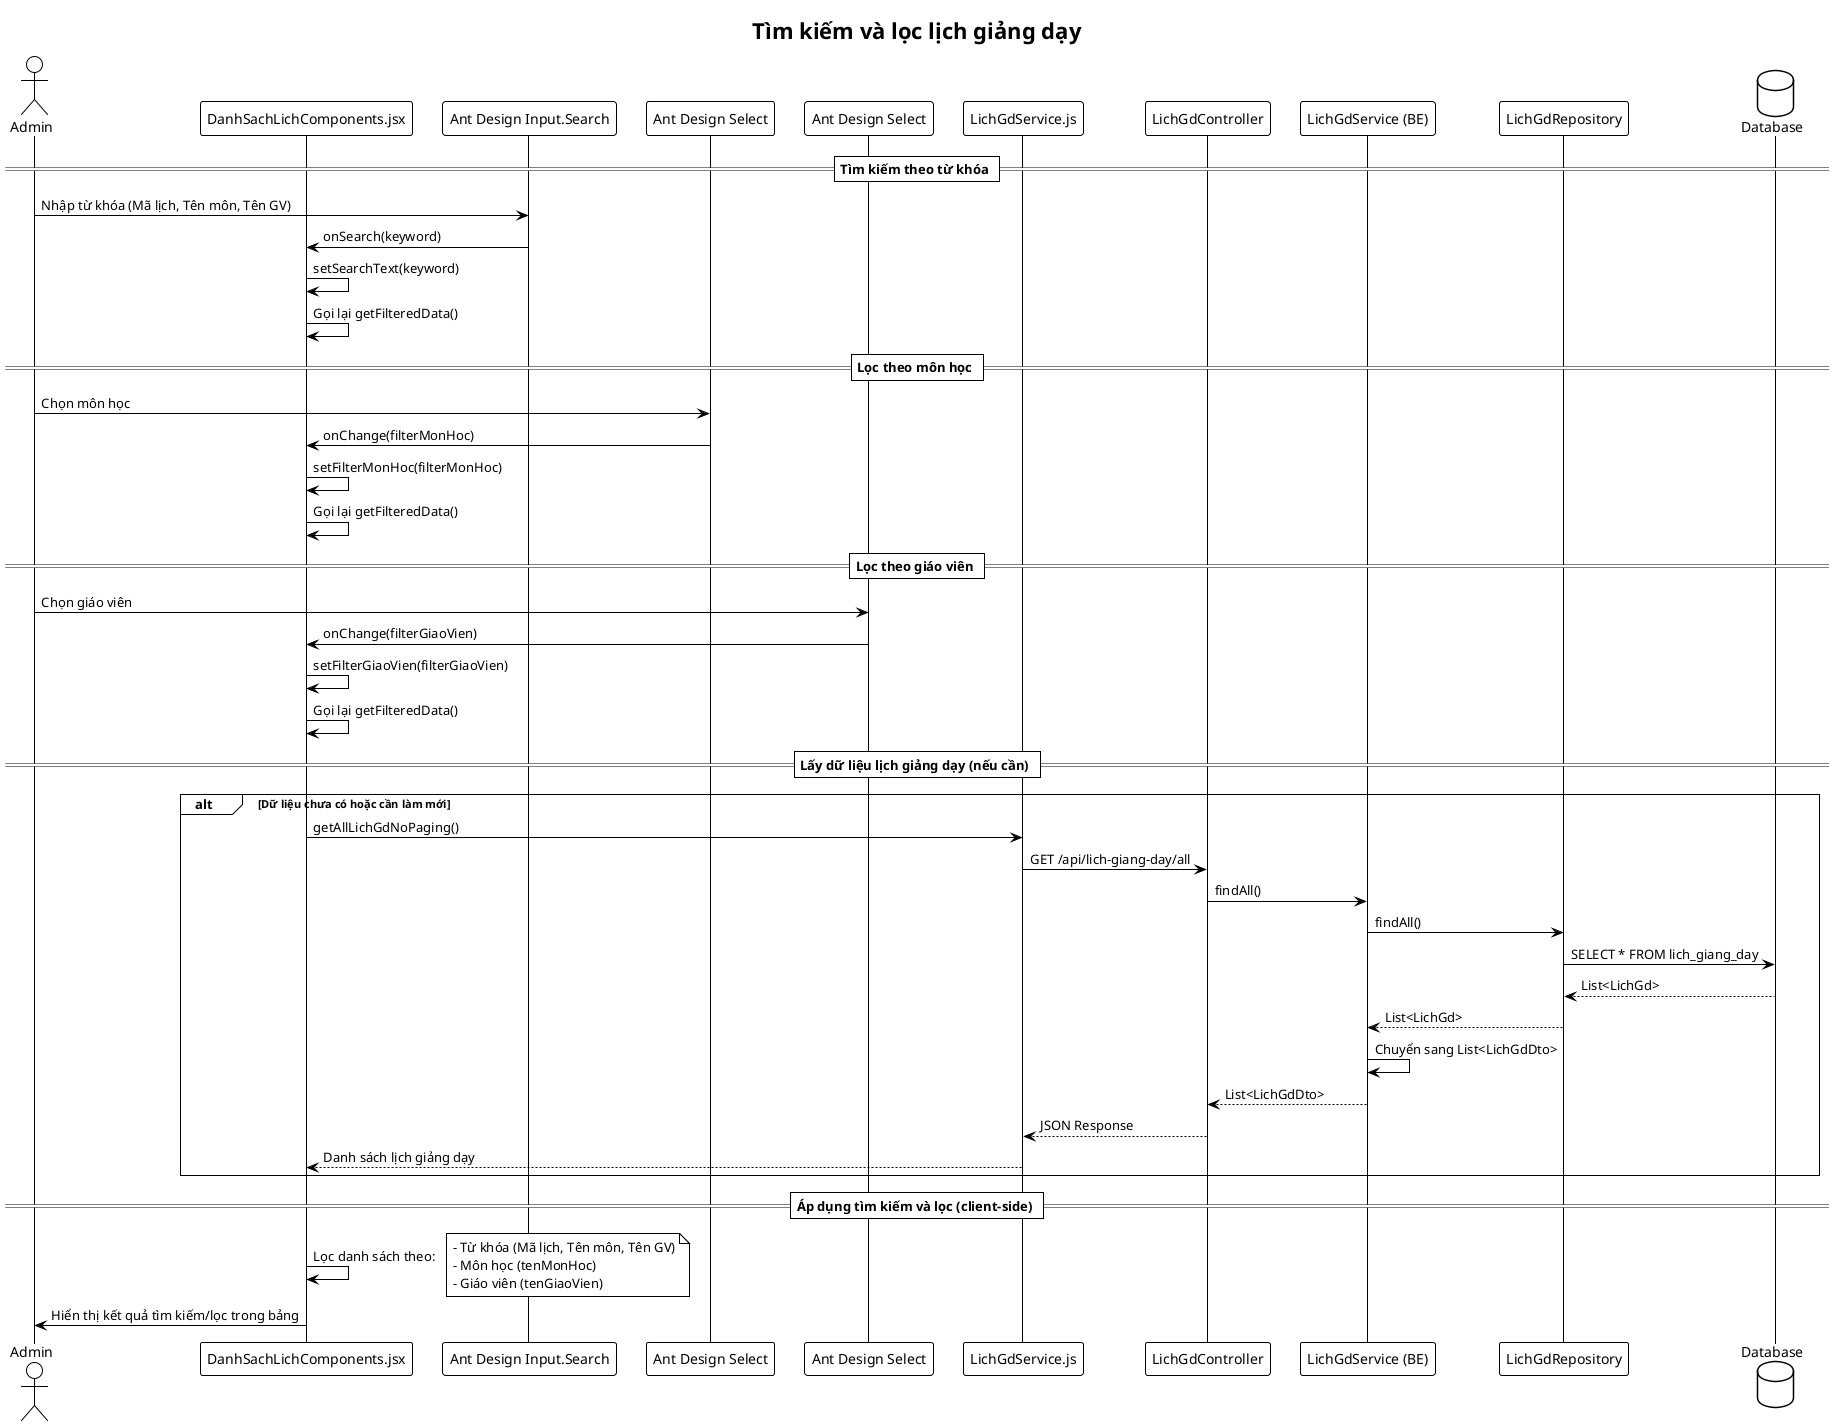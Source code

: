 @startuml
!theme plain
title Tìm kiếm và lọc lịch giảng dạy

actor "Admin" as admin
participant "DanhSachLichComponents.jsx" as component
participant "Ant Design Input.Search" as searchInput
participant "Ant Design Select" as selectMonHoc
participant "Ant Design Select" as selectGiaoVien
participant "LichGdService.js" as lichGdService
participant "LichGdController" as controller
participant "LichGdService (BE)" as service
participant "LichGdRepository" as repository
database "Database" as db

== Tìm kiếm theo từ khóa ==
admin -> searchInput: Nhập từ khóa (Mã lịch, Tên môn, Tên GV)
searchInput -> component: onSearch(keyword)
component -> component: setSearchText(keyword)
component -> component: Gọi lại getFilteredData()

== Lọc theo môn học ==
admin -> selectMonHoc: Chọn môn học
selectMonHoc -> component: onChange(filterMonHoc)
component -> component: setFilterMonHoc(filterMonHoc)
component -> component: Gọi lại getFilteredData()

== Lọc theo giáo viên ==
admin -> selectGiaoVien: Chọn giáo viên
selectGiaoVien -> component: onChange(filterGiaoVien)
component -> component: setFilterGiaoVien(filterGiaoVien)
component -> component: Gọi lại getFilteredData()

== Lấy dữ liệu lịch giảng dạy (nếu cần) ==
alt Dữ liệu chưa có hoặc cần làm mới
    component -> lichGdService: getAllLichGdNoPaging()
    lichGdService -> controller: GET /api/lich-giang-day/all
    controller -> service: findAll()
    service -> repository: findAll()
    repository -> db: SELECT * FROM lich_giang_day
    db --> repository: List<LichGd>
    repository --> service: List<LichGd>
    service -> service: Chuyển sang List<LichGdDto>
    service --> controller: List<LichGdDto>
    controller --> lichGdService: JSON Response
    lichGdService --> component: Danh sách lịch giảng dạy
end

== Áp dụng tìm kiếm và lọc (client-side) ==
component -> component: Lọc danh sách theo:
note right
- Từ khóa (Mã lịch, Tên môn, Tên GV)
- Môn học (tenMonHoc)
- Giáo viên (tenGiaoVien)
end note
component -> admin: Hiển thị kết quả tìm kiếm/lọc trong bảng
@enduml 